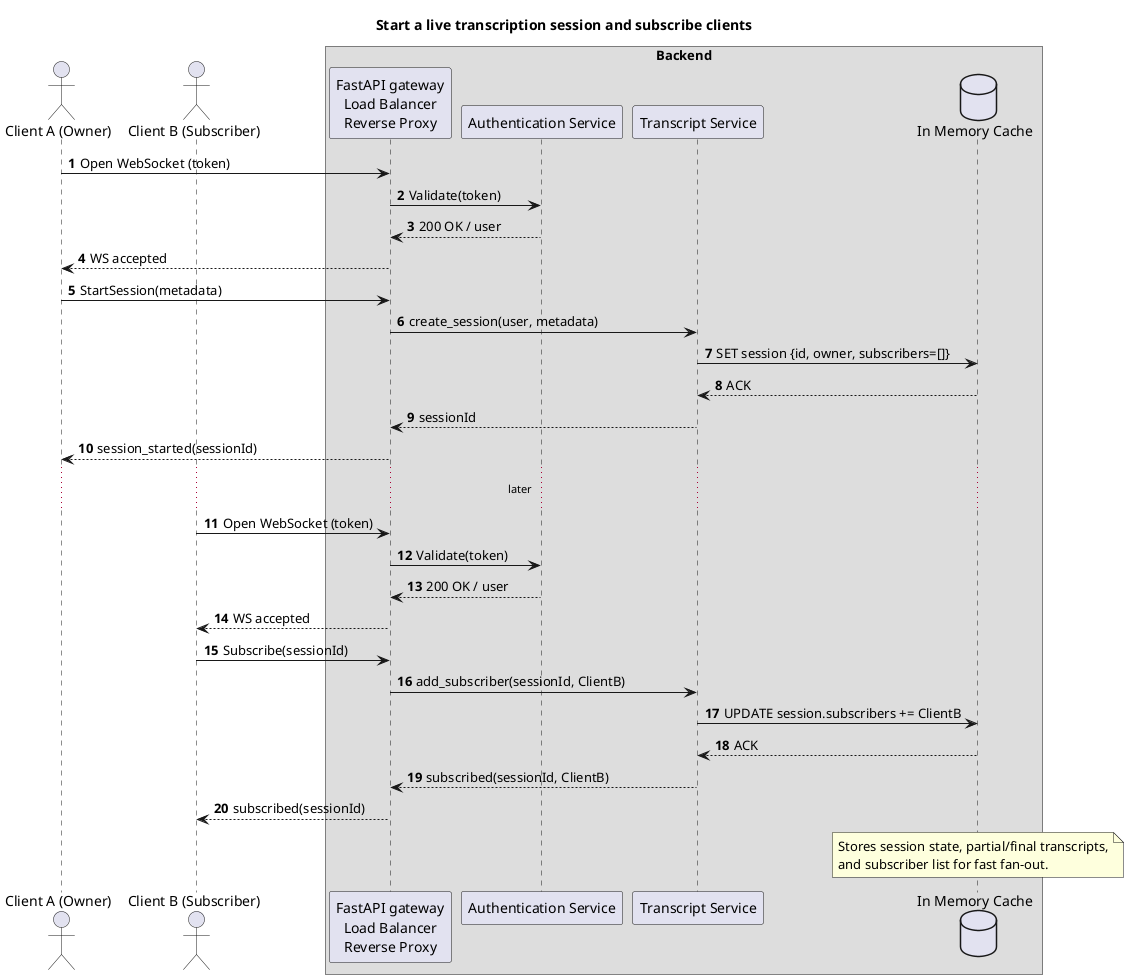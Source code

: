 @startuml
title Start a live transcription session and subscribe clients
autonumber

actor "Client A (Owner)" as ClientA
actor "Client B (Subscriber)" as ClientB

box "Backend"
participant "FastAPI gateway\nLoad Balancer\nReverse Proxy" as FastAPIApp
participant "Authentication Service" as AuthService
participant "Transcript Service" as TranscriptService
database "In Memory Cache" as Cache
end box

ClientA -> FastAPIApp: Open WebSocket (token)
FastAPIApp -> AuthService: Validate(token)
AuthService --> FastAPIApp: 200 OK / user
FastAPIApp --> ClientA: WS accepted

ClientA -> FastAPIApp: StartSession(metadata)
FastAPIApp -> TranscriptService: create_session(user, metadata)
TranscriptService -> Cache: SET session {id, owner, subscribers=[]}
Cache --> TranscriptService: ACK
TranscriptService --> FastAPIApp: sessionId
FastAPIApp --> ClientA: session_started(sessionId)

... later ...
ClientB -> FastAPIApp: Open WebSocket (token)
FastAPIApp -> AuthService: Validate(token)
AuthService --> FastAPIApp: 200 OK / user
FastAPIApp --> ClientB: WS accepted

ClientB -> FastAPIApp: Subscribe(sessionId)
FastAPIApp -> TranscriptService: add_subscriber(sessionId, ClientB)
TranscriptService -> Cache: UPDATE session.subscribers += ClientB
Cache --> TranscriptService: ACK
TranscriptService --> FastAPIApp: subscribed(sessionId, ClientB)
FastAPIApp --> ClientB: subscribed(sessionId)

note over Cache
Stores session state, partial/final transcripts,
and subscriber list for fast fan-out.
end note
@enduml
